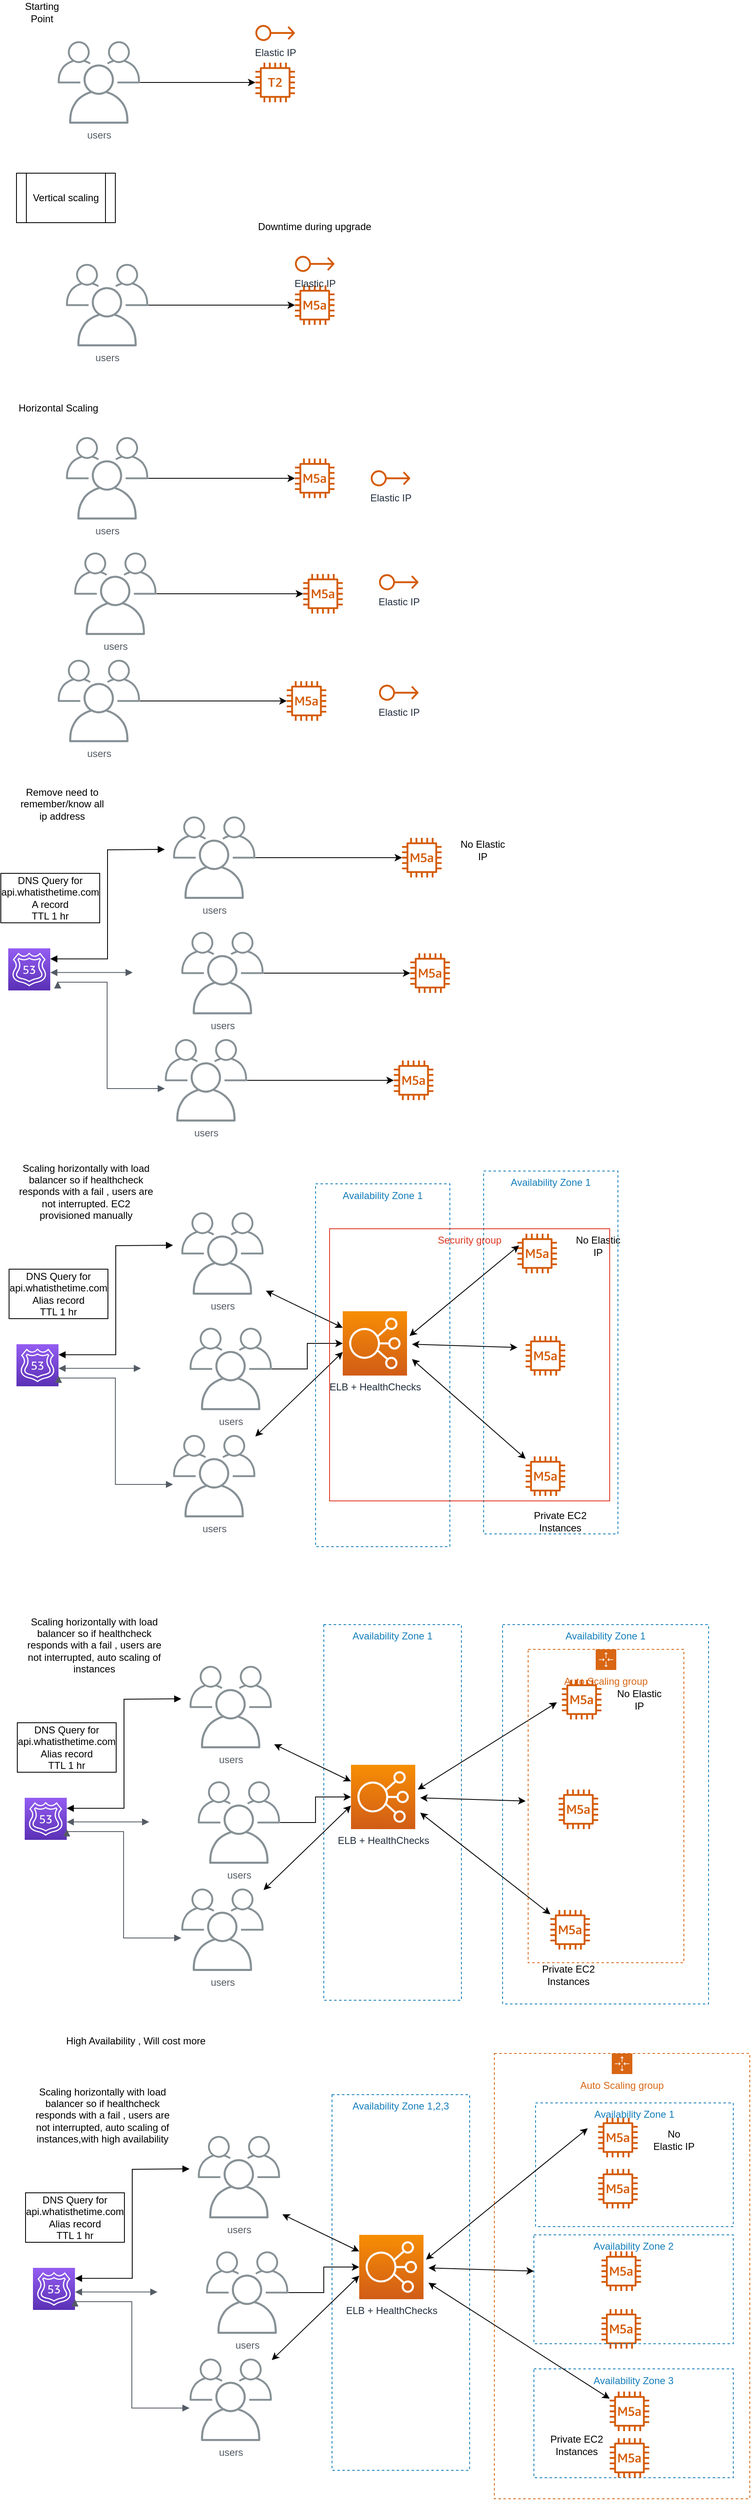 <mxfile version="21.5.2" type="github">
  <diagram name="Page-1" id="gCFBRIp6WHzzj1wFb2W6">
    <mxGraphModel dx="1363" dy="807" grid="1" gridSize="10" guides="1" tooltips="1" connect="1" arrows="1" fold="1" page="1" pageScale="1" pageWidth="827" pageHeight="1169" math="0" shadow="0">
      <root>
        <mxCell id="0" />
        <mxCell id="1" parent="0" />
        <mxCell id="1-e7QfcDts3RzyoBnkSf-137" value="Auto Scaling group" style="points=[[0,0],[0.25,0],[0.5,0],[0.75,0],[1,0],[1,0.25],[1,0.5],[1,0.75],[1,1],[0.75,1],[0.5,1],[0.25,1],[0,1],[0,0.75],[0,0.5],[0,0.25]];outlineConnect=0;gradientColor=none;html=1;whiteSpace=wrap;fontSize=12;fontStyle=0;container=1;pointerEvents=0;collapsible=0;recursiveResize=0;shape=mxgraph.aws4.groupCenter;grIcon=mxgraph.aws4.group_auto_scaling_group;grStroke=1;strokeColor=#D86613;fillColor=none;verticalAlign=top;align=center;fontColor=#D86613;dashed=1;spacingTop=25;" vertex="1" parent="1">
          <mxGeometry x="620" y="2540" width="310" height="540" as="geometry" />
        </mxCell>
        <mxCell id="1-e7QfcDts3RzyoBnkSf-140" value="" style="sketch=0;outlineConnect=0;fontColor=#232F3E;gradientColor=none;fillColor=#D45B07;strokeColor=none;dashed=0;verticalLabelPosition=bottom;verticalAlign=top;align=center;html=1;fontSize=12;fontStyle=0;aspect=fixed;pointerEvents=1;shape=mxgraph.aws4.m5a_instance;" vertex="1" parent="1-e7QfcDts3RzyoBnkSf-137">
          <mxGeometry x="130" y="240" width="48" height="48" as="geometry" />
        </mxCell>
        <mxCell id="1-e7QfcDts3RzyoBnkSf-141" value="" style="sketch=0;outlineConnect=0;fontColor=#232F3E;gradientColor=none;fillColor=#D45B07;strokeColor=none;dashed=0;verticalLabelPosition=bottom;verticalAlign=top;align=center;html=1;fontSize=12;fontStyle=0;aspect=fixed;pointerEvents=1;shape=mxgraph.aws4.m5a_instance;" vertex="1" parent="1-e7QfcDts3RzyoBnkSf-137">
          <mxGeometry x="130" y="310" width="48" height="48" as="geometry" />
        </mxCell>
        <mxCell id="1-e7QfcDts3RzyoBnkSf-143" value="Availability Zone 2" style="fillColor=none;strokeColor=#147EBA;dashed=1;verticalAlign=top;fontStyle=0;fontColor=#147EBA;whiteSpace=wrap;html=1;" vertex="1" parent="1-e7QfcDts3RzyoBnkSf-137">
          <mxGeometry x="48" y="220" width="242" height="132" as="geometry" />
        </mxCell>
        <mxCell id="1-e7QfcDts3RzyoBnkSf-144" value="Availability Zone 3" style="fillColor=none;strokeColor=#147EBA;dashed=1;verticalAlign=top;fontStyle=0;fontColor=#147EBA;whiteSpace=wrap;html=1;" vertex="1" parent="1-e7QfcDts3RzyoBnkSf-137">
          <mxGeometry x="48" y="382.5" width="242" height="132" as="geometry" />
        </mxCell>
        <mxCell id="1-e7QfcDts3RzyoBnkSf-122" value="" style="sketch=0;outlineConnect=0;fontColor=#232F3E;gradientColor=none;fillColor=#D45B07;strokeColor=none;dashed=0;verticalLabelPosition=bottom;verticalAlign=top;align=center;html=1;fontSize=12;fontStyle=0;aspect=fixed;pointerEvents=1;shape=mxgraph.aws4.m5a_instance;" vertex="1" parent="1-e7QfcDts3RzyoBnkSf-137">
          <mxGeometry x="140" y="410" width="48" height="48" as="geometry" />
        </mxCell>
        <mxCell id="1-e7QfcDts3RzyoBnkSf-142" value="" style="sketch=0;outlineConnect=0;fontColor=#232F3E;gradientColor=none;fillColor=#D45B07;strokeColor=none;dashed=0;verticalLabelPosition=bottom;verticalAlign=top;align=center;html=1;fontSize=12;fontStyle=0;aspect=fixed;pointerEvents=1;shape=mxgraph.aws4.m5a_instance;" vertex="1" parent="1-e7QfcDts3RzyoBnkSf-137">
          <mxGeometry x="140" y="466.5" width="48" height="48" as="geometry" />
        </mxCell>
        <mxCell id="1-e7QfcDts3RzyoBnkSf-75" value="Availability Zone 1" style="fillColor=none;strokeColor=#147EBA;dashed=1;verticalAlign=top;fontStyle=0;fontColor=#147EBA;whiteSpace=wrap;html=1;" vertex="1" parent="1">
          <mxGeometry x="607" y="1470" width="163" height="440" as="geometry" />
        </mxCell>
        <mxCell id="1-e7QfcDts3RzyoBnkSf-77" value="Availability Zone 1" style="fillColor=none;strokeColor=#147EBA;dashed=1;verticalAlign=top;fontStyle=0;fontColor=#147EBA;whiteSpace=wrap;html=1;" vertex="1" parent="1">
          <mxGeometry x="403" y="1485.5" width="163" height="440" as="geometry" />
        </mxCell>
        <mxCell id="1-e7QfcDts3RzyoBnkSf-1" value="" style="sketch=0;outlineConnect=0;fontColor=#232F3E;gradientColor=none;fillColor=#D45B07;strokeColor=none;dashed=0;verticalLabelPosition=bottom;verticalAlign=top;align=center;html=1;fontSize=12;fontStyle=0;aspect=fixed;pointerEvents=1;shape=mxgraph.aws4.t2_instance;" vertex="1" parent="1">
          <mxGeometry x="330" y="126" width="48" height="48" as="geometry" />
        </mxCell>
        <mxCell id="1-e7QfcDts3RzyoBnkSf-4" value="" style="edgeStyle=orthogonalEdgeStyle;rounded=0;orthogonalLoop=1;jettySize=auto;html=1;" edge="1" parent="1" source="1-e7QfcDts3RzyoBnkSf-3" target="1-e7QfcDts3RzyoBnkSf-1">
          <mxGeometry relative="1" as="geometry" />
        </mxCell>
        <mxCell id="1-e7QfcDts3RzyoBnkSf-3" value="users" style="sketch=0;outlineConnect=0;gradientColor=none;fontColor=#545B64;strokeColor=none;fillColor=#879196;dashed=0;verticalLabelPosition=bottom;verticalAlign=top;align=center;html=1;fontSize=12;fontStyle=0;aspect=fixed;shape=mxgraph.aws4.illustration_users;pointerEvents=1" vertex="1" parent="1">
          <mxGeometry x="90" y="100" width="100" height="100" as="geometry" />
        </mxCell>
        <mxCell id="1-e7QfcDts3RzyoBnkSf-7" value="" style="edgeStyle=orthogonalEdgeStyle;rounded=0;orthogonalLoop=1;jettySize=auto;html=1;" edge="1" parent="1" source="1-e7QfcDts3RzyoBnkSf-5" target="1-e7QfcDts3RzyoBnkSf-6">
          <mxGeometry relative="1" as="geometry" />
        </mxCell>
        <mxCell id="1-e7QfcDts3RzyoBnkSf-5" value="users" style="sketch=0;outlineConnect=0;gradientColor=none;fontColor=#545B64;strokeColor=none;fillColor=#879196;dashed=0;verticalLabelPosition=bottom;verticalAlign=top;align=center;html=1;fontSize=12;fontStyle=0;aspect=fixed;shape=mxgraph.aws4.illustration_users;pointerEvents=1" vertex="1" parent="1">
          <mxGeometry x="100" y="370" width="100" height="100" as="geometry" />
        </mxCell>
        <mxCell id="1-e7QfcDts3RzyoBnkSf-6" value="" style="sketch=0;outlineConnect=0;fontColor=#232F3E;gradientColor=none;fillColor=#D45B07;strokeColor=none;dashed=0;verticalLabelPosition=bottom;verticalAlign=top;align=center;html=1;fontSize=12;fontStyle=0;aspect=fixed;pointerEvents=1;shape=mxgraph.aws4.m5a_instance;" vertex="1" parent="1">
          <mxGeometry x="378" y="396" width="48" height="48" as="geometry" />
        </mxCell>
        <mxCell id="1-e7QfcDts3RzyoBnkSf-8" value="Elastic IP" style="sketch=0;outlineConnect=0;fontColor=#232F3E;gradientColor=none;fillColor=#D45B07;strokeColor=none;dashed=0;verticalLabelPosition=bottom;verticalAlign=top;align=center;html=1;fontSize=12;fontStyle=0;aspect=fixed;pointerEvents=1;shape=mxgraph.aws4.elastic_ip_address;" vertex="1" parent="1">
          <mxGeometry x="470" y="620" width="48" height="20" as="geometry" />
        </mxCell>
        <mxCell id="1-e7QfcDts3RzyoBnkSf-9" value="Elastic IP" style="sketch=0;outlineConnect=0;fontColor=#232F3E;gradientColor=none;fillColor=#D45B07;strokeColor=none;dashed=0;verticalLabelPosition=bottom;verticalAlign=top;align=center;html=1;fontSize=12;fontStyle=0;aspect=fixed;pointerEvents=1;shape=mxgraph.aws4.elastic_ip_address;" vertex="1" parent="1">
          <mxGeometry x="330" y="80" width="48" height="20" as="geometry" />
        </mxCell>
        <mxCell id="1-e7QfcDts3RzyoBnkSf-11" value="Vertical scaling" style="shape=process;whiteSpace=wrap;html=1;backgroundOutline=1;" vertex="1" parent="1">
          <mxGeometry x="40" y="260" width="120" height="60" as="geometry" />
        </mxCell>
        <mxCell id="1-e7QfcDts3RzyoBnkSf-12" value="Horizontal Scaling" style="text;html=1;strokeColor=none;fillColor=none;align=center;verticalAlign=middle;whiteSpace=wrap;rounded=0;" vertex="1" parent="1">
          <mxGeometry x="41" y="530" width="100" height="30" as="geometry" />
        </mxCell>
        <mxCell id="1-e7QfcDts3RzyoBnkSf-22" value="" style="edgeStyle=orthogonalEdgeStyle;rounded=0;orthogonalLoop=1;jettySize=auto;html=1;" edge="1" parent="1" source="1-e7QfcDts3RzyoBnkSf-23" target="1-e7QfcDts3RzyoBnkSf-24">
          <mxGeometry relative="1" as="geometry" />
        </mxCell>
        <mxCell id="1-e7QfcDts3RzyoBnkSf-23" value="users" style="sketch=0;outlineConnect=0;gradientColor=none;fontColor=#545B64;strokeColor=none;fillColor=#879196;dashed=0;verticalLabelPosition=bottom;verticalAlign=top;align=center;html=1;fontSize=12;fontStyle=0;aspect=fixed;shape=mxgraph.aws4.illustration_users;pointerEvents=1" vertex="1" parent="1">
          <mxGeometry x="100" y="580" width="100" height="100" as="geometry" />
        </mxCell>
        <mxCell id="1-e7QfcDts3RzyoBnkSf-24" value="" style="sketch=0;outlineConnect=0;fontColor=#232F3E;gradientColor=none;fillColor=#D45B07;strokeColor=none;dashed=0;verticalLabelPosition=bottom;verticalAlign=top;align=center;html=1;fontSize=12;fontStyle=0;aspect=fixed;pointerEvents=1;shape=mxgraph.aws4.m5a_instance;" vertex="1" parent="1">
          <mxGeometry x="378" y="606" width="48" height="48" as="geometry" />
        </mxCell>
        <mxCell id="1-e7QfcDts3RzyoBnkSf-25" value="" style="edgeStyle=orthogonalEdgeStyle;rounded=0;orthogonalLoop=1;jettySize=auto;html=1;" edge="1" parent="1" source="1-e7QfcDts3RzyoBnkSf-26" target="1-e7QfcDts3RzyoBnkSf-27">
          <mxGeometry relative="1" as="geometry" />
        </mxCell>
        <mxCell id="1-e7QfcDts3RzyoBnkSf-26" value="users" style="sketch=0;outlineConnect=0;gradientColor=none;fontColor=#545B64;strokeColor=none;fillColor=#879196;dashed=0;verticalLabelPosition=bottom;verticalAlign=top;align=center;html=1;fontSize=12;fontStyle=0;aspect=fixed;shape=mxgraph.aws4.illustration_users;pointerEvents=1" vertex="1" parent="1">
          <mxGeometry x="110" y="720" width="100" height="100" as="geometry" />
        </mxCell>
        <mxCell id="1-e7QfcDts3RzyoBnkSf-27" value="" style="sketch=0;outlineConnect=0;fontColor=#232F3E;gradientColor=none;fillColor=#D45B07;strokeColor=none;dashed=0;verticalLabelPosition=bottom;verticalAlign=top;align=center;html=1;fontSize=12;fontStyle=0;aspect=fixed;pointerEvents=1;shape=mxgraph.aws4.m5a_instance;" vertex="1" parent="1">
          <mxGeometry x="388" y="746" width="48" height="48" as="geometry" />
        </mxCell>
        <mxCell id="1-e7QfcDts3RzyoBnkSf-28" value="" style="edgeStyle=orthogonalEdgeStyle;rounded=0;orthogonalLoop=1;jettySize=auto;html=1;" edge="1" parent="1" source="1-e7QfcDts3RzyoBnkSf-29" target="1-e7QfcDts3RzyoBnkSf-30">
          <mxGeometry relative="1" as="geometry" />
        </mxCell>
        <mxCell id="1-e7QfcDts3RzyoBnkSf-29" value="users" style="sketch=0;outlineConnect=0;gradientColor=none;fontColor=#545B64;strokeColor=none;fillColor=#879196;dashed=0;verticalLabelPosition=bottom;verticalAlign=top;align=center;html=1;fontSize=12;fontStyle=0;aspect=fixed;shape=mxgraph.aws4.illustration_users;pointerEvents=1" vertex="1" parent="1">
          <mxGeometry x="90" y="850" width="100" height="100" as="geometry" />
        </mxCell>
        <mxCell id="1-e7QfcDts3RzyoBnkSf-30" value="" style="sketch=0;outlineConnect=0;fontColor=#232F3E;gradientColor=none;fillColor=#D45B07;strokeColor=none;dashed=0;verticalLabelPosition=bottom;verticalAlign=top;align=center;html=1;fontSize=12;fontStyle=0;aspect=fixed;pointerEvents=1;shape=mxgraph.aws4.m5a_instance;" vertex="1" parent="1">
          <mxGeometry x="368" y="876" width="48" height="48" as="geometry" />
        </mxCell>
        <mxCell id="1-e7QfcDts3RzyoBnkSf-31" value="Elastic IP" style="sketch=0;outlineConnect=0;fontColor=#232F3E;gradientColor=none;fillColor=#D45B07;strokeColor=none;dashed=0;verticalLabelPosition=bottom;verticalAlign=top;align=center;html=1;fontSize=12;fontStyle=0;aspect=fixed;pointerEvents=1;shape=mxgraph.aws4.elastic_ip_address;" vertex="1" parent="1">
          <mxGeometry x="378" y="360" width="48" height="20" as="geometry" />
        </mxCell>
        <mxCell id="1-e7QfcDts3RzyoBnkSf-32" value="Elastic IP" style="sketch=0;outlineConnect=0;fontColor=#232F3E;gradientColor=none;fillColor=#D45B07;strokeColor=none;dashed=0;verticalLabelPosition=bottom;verticalAlign=top;align=center;html=1;fontSize=12;fontStyle=0;aspect=fixed;pointerEvents=1;shape=mxgraph.aws4.elastic_ip_address;" vertex="1" parent="1">
          <mxGeometry x="480" y="746" width="48" height="20" as="geometry" />
        </mxCell>
        <mxCell id="1-e7QfcDts3RzyoBnkSf-33" value="Elastic IP" style="sketch=0;outlineConnect=0;fontColor=#232F3E;gradientColor=none;fillColor=#D45B07;strokeColor=none;dashed=0;verticalLabelPosition=bottom;verticalAlign=top;align=center;html=1;fontSize=12;fontStyle=0;aspect=fixed;pointerEvents=1;shape=mxgraph.aws4.elastic_ip_address;" vertex="1" parent="1">
          <mxGeometry x="480" y="880" width="48" height="20" as="geometry" />
        </mxCell>
        <mxCell id="1-e7QfcDts3RzyoBnkSf-34" value="Downtime during upgrade" style="text;html=1;strokeColor=none;fillColor=none;align=center;verticalAlign=middle;whiteSpace=wrap;rounded=0;" vertex="1" parent="1">
          <mxGeometry x="312" y="310" width="180" height="30" as="geometry" />
        </mxCell>
        <mxCell id="1-e7QfcDts3RzyoBnkSf-36" value="" style="edgeStyle=orthogonalEdgeStyle;rounded=0;orthogonalLoop=1;jettySize=auto;html=1;" edge="1" parent="1" source="1-e7QfcDts3RzyoBnkSf-37" target="1-e7QfcDts3RzyoBnkSf-38">
          <mxGeometry relative="1" as="geometry" />
        </mxCell>
        <mxCell id="1-e7QfcDts3RzyoBnkSf-37" value="users" style="sketch=0;outlineConnect=0;gradientColor=none;fontColor=#545B64;strokeColor=none;fillColor=#879196;dashed=0;verticalLabelPosition=bottom;verticalAlign=top;align=center;html=1;fontSize=12;fontStyle=0;aspect=fixed;shape=mxgraph.aws4.illustration_users;pointerEvents=1" vertex="1" parent="1">
          <mxGeometry x="230" y="1040" width="100" height="100" as="geometry" />
        </mxCell>
        <mxCell id="1-e7QfcDts3RzyoBnkSf-38" value="" style="sketch=0;outlineConnect=0;fontColor=#232F3E;gradientColor=none;fillColor=#D45B07;strokeColor=none;dashed=0;verticalLabelPosition=bottom;verticalAlign=top;align=center;html=1;fontSize=12;fontStyle=0;aspect=fixed;pointerEvents=1;shape=mxgraph.aws4.m5a_instance;" vertex="1" parent="1">
          <mxGeometry x="508" y="1066" width="48" height="48" as="geometry" />
        </mxCell>
        <mxCell id="1-e7QfcDts3RzyoBnkSf-39" value="" style="edgeStyle=orthogonalEdgeStyle;rounded=0;orthogonalLoop=1;jettySize=auto;html=1;" edge="1" parent="1" source="1-e7QfcDts3RzyoBnkSf-40" target="1-e7QfcDts3RzyoBnkSf-41">
          <mxGeometry relative="1" as="geometry" />
        </mxCell>
        <mxCell id="1-e7QfcDts3RzyoBnkSf-40" value="users" style="sketch=0;outlineConnect=0;gradientColor=none;fontColor=#545B64;strokeColor=none;fillColor=#879196;dashed=0;verticalLabelPosition=bottom;verticalAlign=top;align=center;html=1;fontSize=12;fontStyle=0;aspect=fixed;shape=mxgraph.aws4.illustration_users;pointerEvents=1" vertex="1" parent="1">
          <mxGeometry x="240" y="1180" width="100" height="100" as="geometry" />
        </mxCell>
        <mxCell id="1-e7QfcDts3RzyoBnkSf-41" value="" style="sketch=0;outlineConnect=0;fontColor=#232F3E;gradientColor=none;fillColor=#D45B07;strokeColor=none;dashed=0;verticalLabelPosition=bottom;verticalAlign=top;align=center;html=1;fontSize=12;fontStyle=0;aspect=fixed;pointerEvents=1;shape=mxgraph.aws4.m5a_instance;" vertex="1" parent="1">
          <mxGeometry x="518" y="1206" width="48" height="48" as="geometry" />
        </mxCell>
        <mxCell id="1-e7QfcDts3RzyoBnkSf-42" value="" style="edgeStyle=orthogonalEdgeStyle;rounded=0;orthogonalLoop=1;jettySize=auto;html=1;" edge="1" parent="1" source="1-e7QfcDts3RzyoBnkSf-43" target="1-e7QfcDts3RzyoBnkSf-44">
          <mxGeometry relative="1" as="geometry" />
        </mxCell>
        <mxCell id="1-e7QfcDts3RzyoBnkSf-43" value="users" style="sketch=0;outlineConnect=0;gradientColor=none;fontColor=#545B64;strokeColor=none;fillColor=#879196;dashed=0;verticalLabelPosition=bottom;verticalAlign=top;align=center;html=1;fontSize=12;fontStyle=0;aspect=fixed;shape=mxgraph.aws4.illustration_users;pointerEvents=1" vertex="1" parent="1">
          <mxGeometry x="220" y="1310" width="100" height="100" as="geometry" />
        </mxCell>
        <mxCell id="1-e7QfcDts3RzyoBnkSf-44" value="" style="sketch=0;outlineConnect=0;fontColor=#232F3E;gradientColor=none;fillColor=#D45B07;strokeColor=none;dashed=0;verticalLabelPosition=bottom;verticalAlign=top;align=center;html=1;fontSize=12;fontStyle=0;aspect=fixed;pointerEvents=1;shape=mxgraph.aws4.m5a_instance;" vertex="1" parent="1">
          <mxGeometry x="498" y="1336" width="48" height="48" as="geometry" />
        </mxCell>
        <mxCell id="1-e7QfcDts3RzyoBnkSf-47" value="No Elastic IP" style="text;html=1;strokeColor=none;fillColor=none;align=center;verticalAlign=middle;whiteSpace=wrap;rounded=0;" vertex="1" parent="1">
          <mxGeometry x="576" y="1066" width="60" height="30" as="geometry" />
        </mxCell>
        <mxCell id="1-e7QfcDts3RzyoBnkSf-48" value="" style="sketch=0;points=[[0,0,0],[0.25,0,0],[0.5,0,0],[0.75,0,0],[1,0,0],[0,1,0],[0.25,1,0],[0.5,1,0],[0.75,1,0],[1,1,0],[0,0.25,0],[0,0.5,0],[0,0.75,0],[1,0.25,0],[1,0.5,0],[1,0.75,0]];outlineConnect=0;fontColor=#232F3E;gradientColor=#945DF2;gradientDirection=north;fillColor=#5A30B5;strokeColor=#ffffff;dashed=0;verticalLabelPosition=bottom;verticalAlign=top;align=center;html=1;fontSize=12;fontStyle=0;aspect=fixed;shape=mxgraph.aws4.resourceIcon;resIcon=mxgraph.aws4.route_53;" vertex="1" parent="1">
          <mxGeometry x="30" y="1200" width="51" height="51" as="geometry" />
        </mxCell>
        <mxCell id="1-e7QfcDts3RzyoBnkSf-50" value="" style="edgeStyle=orthogonalEdgeStyle;html=1;endArrow=block;elbow=vertical;startArrow=block;startFill=1;endFill=1;strokeColor=default;rounded=0;jumpSize=6;sourcePerimeterSpacing=0;movable=1;resizable=1;rotatable=1;deletable=1;editable=1;locked=0;connectable=1;entryX=1;entryY=0.25;entryDx=0;entryDy=0;entryPerimeter=0;" edge="1" parent="1" target="1-e7QfcDts3RzyoBnkSf-48">
          <mxGeometry width="100" relative="1" as="geometry">
            <mxPoint x="220" y="1080" as="sourcePoint" />
            <mxPoint x="110" y="1190" as="targetPoint" />
          </mxGeometry>
        </mxCell>
        <mxCell id="1-e7QfcDts3RzyoBnkSf-53" value="" style="edgeStyle=orthogonalEdgeStyle;html=1;endArrow=block;elbow=vertical;startArrow=block;startFill=1;endFill=1;strokeColor=#545B64;rounded=0;" edge="1" parent="1">
          <mxGeometry width="100" relative="1" as="geometry">
            <mxPoint x="81" y="1229.29" as="sourcePoint" />
            <mxPoint x="181" y="1229.29" as="targetPoint" />
          </mxGeometry>
        </mxCell>
        <mxCell id="1-e7QfcDts3RzyoBnkSf-55" value="" style="edgeStyle=orthogonalEdgeStyle;html=1;endArrow=block;elbow=vertical;startArrow=block;startFill=1;endFill=1;strokeColor=#545B64;rounded=0;" edge="1" parent="1">
          <mxGeometry width="100" relative="1" as="geometry">
            <mxPoint x="90" y="1240" as="sourcePoint" />
            <mxPoint x="220" y="1370" as="targetPoint" />
            <Array as="points">
              <mxPoint x="150" y="1241" />
              <mxPoint x="150" y="1370" />
            </Array>
          </mxGeometry>
        </mxCell>
        <mxCell id="1-e7QfcDts3RzyoBnkSf-56" value="Remove need to remember/know all ip address" style="text;html=1;strokeColor=none;fillColor=none;align=center;verticalAlign=middle;whiteSpace=wrap;rounded=0;" vertex="1" parent="1">
          <mxGeometry x="41" y="1010" width="109" height="30" as="geometry" />
        </mxCell>
        <mxCell id="1-e7QfcDts3RzyoBnkSf-57" value="DNS Query for api.whatisthetime.com&lt;br&gt;A record&lt;br&gt;TTL 1 hr&lt;br&gt;" style="rounded=0;whiteSpace=wrap;html=1;" vertex="1" parent="1">
          <mxGeometry x="21" y="1109" width="120" height="60" as="geometry" />
        </mxCell>
        <mxCell id="1-e7QfcDts3RzyoBnkSf-59" value="users" style="sketch=0;outlineConnect=0;gradientColor=none;fontColor=#545B64;strokeColor=none;fillColor=#879196;dashed=0;verticalLabelPosition=bottom;verticalAlign=top;align=center;html=1;fontSize=12;fontStyle=0;aspect=fixed;shape=mxgraph.aws4.illustration_users;pointerEvents=1" vertex="1" parent="1">
          <mxGeometry x="240" y="1520" width="100" height="100" as="geometry" />
        </mxCell>
        <mxCell id="1-e7QfcDts3RzyoBnkSf-60" value="" style="sketch=0;outlineConnect=0;fontColor=#232F3E;gradientColor=none;fillColor=#D45B07;strokeColor=none;dashed=0;verticalLabelPosition=bottom;verticalAlign=top;align=center;html=1;fontSize=12;fontStyle=0;aspect=fixed;pointerEvents=1;shape=mxgraph.aws4.m5a_instance;" vertex="1" parent="1">
          <mxGeometry x="648" y="1546" width="48" height="48" as="geometry" />
        </mxCell>
        <mxCell id="1-e7QfcDts3RzyoBnkSf-86" value="" style="edgeStyle=orthogonalEdgeStyle;rounded=0;orthogonalLoop=1;jettySize=auto;html=1;" edge="1" parent="1" source="1-e7QfcDts3RzyoBnkSf-62" target="1-e7QfcDts3RzyoBnkSf-76">
          <mxGeometry relative="1" as="geometry" />
        </mxCell>
        <mxCell id="1-e7QfcDts3RzyoBnkSf-62" value="users" style="sketch=0;outlineConnect=0;gradientColor=none;fontColor=#545B64;strokeColor=none;fillColor=#879196;dashed=0;verticalLabelPosition=bottom;verticalAlign=top;align=center;html=1;fontSize=12;fontStyle=0;aspect=fixed;shape=mxgraph.aws4.illustration_users;pointerEvents=1" vertex="1" parent="1">
          <mxGeometry x="250" y="1660" width="100" height="100" as="geometry" />
        </mxCell>
        <mxCell id="1-e7QfcDts3RzyoBnkSf-63" value="" style="sketch=0;outlineConnect=0;fontColor=#232F3E;gradientColor=none;fillColor=#D45B07;strokeColor=none;dashed=0;verticalLabelPosition=bottom;verticalAlign=top;align=center;html=1;fontSize=12;fontStyle=0;aspect=fixed;pointerEvents=1;shape=mxgraph.aws4.m5a_instance;" vertex="1" parent="1">
          <mxGeometry x="658" y="1670" width="48" height="48" as="geometry" />
        </mxCell>
        <mxCell id="1-e7QfcDts3RzyoBnkSf-65" value="users" style="sketch=0;outlineConnect=0;gradientColor=none;fontColor=#545B64;strokeColor=none;fillColor=#879196;dashed=0;verticalLabelPosition=bottom;verticalAlign=top;align=center;html=1;fontSize=12;fontStyle=0;aspect=fixed;shape=mxgraph.aws4.illustration_users;pointerEvents=1" vertex="1" parent="1">
          <mxGeometry x="230" y="1790" width="100" height="100" as="geometry" />
        </mxCell>
        <mxCell id="1-e7QfcDts3RzyoBnkSf-66" value="" style="sketch=0;outlineConnect=0;fontColor=#232F3E;gradientColor=none;fillColor=#D45B07;strokeColor=none;dashed=0;verticalLabelPosition=bottom;verticalAlign=top;align=center;html=1;fontSize=12;fontStyle=0;aspect=fixed;pointerEvents=1;shape=mxgraph.aws4.m5a_instance;" vertex="1" parent="1">
          <mxGeometry x="658" y="1816" width="48" height="48" as="geometry" />
        </mxCell>
        <mxCell id="1-e7QfcDts3RzyoBnkSf-67" value="No Elastic IP" style="text;html=1;strokeColor=none;fillColor=none;align=center;verticalAlign=middle;whiteSpace=wrap;rounded=0;" vertex="1" parent="1">
          <mxGeometry x="716" y="1546" width="60" height="30" as="geometry" />
        </mxCell>
        <mxCell id="1-e7QfcDts3RzyoBnkSf-68" value="" style="sketch=0;points=[[0,0,0],[0.25,0,0],[0.5,0,0],[0.75,0,0],[1,0,0],[0,1,0],[0.25,1,0],[0.5,1,0],[0.75,1,0],[1,1,0],[0,0.25,0],[0,0.5,0],[0,0.75,0],[1,0.25,0],[1,0.5,0],[1,0.75,0]];outlineConnect=0;fontColor=#232F3E;gradientColor=#945DF2;gradientDirection=north;fillColor=#5A30B5;strokeColor=#ffffff;dashed=0;verticalLabelPosition=bottom;verticalAlign=top;align=center;html=1;fontSize=12;fontStyle=0;aspect=fixed;shape=mxgraph.aws4.resourceIcon;resIcon=mxgraph.aws4.route_53;" vertex="1" parent="1">
          <mxGeometry x="40" y="1680" width="51" height="51" as="geometry" />
        </mxCell>
        <mxCell id="1-e7QfcDts3RzyoBnkSf-69" value="" style="edgeStyle=orthogonalEdgeStyle;html=1;endArrow=block;elbow=vertical;startArrow=block;startFill=1;endFill=1;strokeColor=default;rounded=0;jumpSize=6;sourcePerimeterSpacing=0;movable=1;resizable=1;rotatable=1;deletable=1;editable=1;locked=0;connectable=1;entryX=1;entryY=0.25;entryDx=0;entryDy=0;entryPerimeter=0;" edge="1" parent="1" target="1-e7QfcDts3RzyoBnkSf-68">
          <mxGeometry width="100" relative="1" as="geometry">
            <mxPoint x="230" y="1560" as="sourcePoint" />
            <mxPoint x="120" y="1670" as="targetPoint" />
          </mxGeometry>
        </mxCell>
        <mxCell id="1-e7QfcDts3RzyoBnkSf-70" value="" style="edgeStyle=orthogonalEdgeStyle;html=1;endArrow=block;elbow=vertical;startArrow=block;startFill=1;endFill=1;strokeColor=#545B64;rounded=0;" edge="1" parent="1">
          <mxGeometry width="100" relative="1" as="geometry">
            <mxPoint x="91" y="1709.29" as="sourcePoint" />
            <mxPoint x="191" y="1709.29" as="targetPoint" />
          </mxGeometry>
        </mxCell>
        <mxCell id="1-e7QfcDts3RzyoBnkSf-71" value="" style="edgeStyle=orthogonalEdgeStyle;html=1;endArrow=block;elbow=vertical;startArrow=block;startFill=1;endFill=1;strokeColor=#545B64;rounded=0;exitX=1;exitY=0.75;exitDx=0;exitDy=0;exitPerimeter=0;" edge="1" parent="1" source="1-e7QfcDts3RzyoBnkSf-68">
          <mxGeometry width="100" relative="1" as="geometry">
            <mxPoint x="100" y="1720" as="sourcePoint" />
            <mxPoint x="230" y="1850" as="targetPoint" />
            <Array as="points">
              <mxPoint x="91" y="1721" />
              <mxPoint x="160" y="1721" />
              <mxPoint x="160" y="1850" />
            </Array>
          </mxGeometry>
        </mxCell>
        <mxCell id="1-e7QfcDts3RzyoBnkSf-72" value="Scaling horizontally with load balancer so if healthcheck responds with a fail , users are not interrupted. EC2 provisioned manually" style="text;html=1;strokeColor=none;fillColor=none;align=center;verticalAlign=middle;whiteSpace=wrap;rounded=0;" vertex="1" parent="1">
          <mxGeometry x="40" y="1480" width="169" height="30" as="geometry" />
        </mxCell>
        <mxCell id="1-e7QfcDts3RzyoBnkSf-73" value="DNS Query for api.whatisthetime.com&lt;br&gt;Alias record&lt;br&gt;TTL 1 hr" style="rounded=0;whiteSpace=wrap;html=1;" vertex="1" parent="1">
          <mxGeometry x="31" y="1589" width="120" height="60" as="geometry" />
        </mxCell>
        <mxCell id="1-e7QfcDts3RzyoBnkSf-74" value="Starting Point" style="text;html=1;strokeColor=none;fillColor=none;align=center;verticalAlign=middle;whiteSpace=wrap;rounded=0;" vertex="1" parent="1">
          <mxGeometry x="41" y="50" width="60" height="30" as="geometry" />
        </mxCell>
        <mxCell id="1-e7QfcDts3RzyoBnkSf-76" value="ELB + HealthChecks" style="sketch=0;points=[[0,0,0],[0.25,0,0],[0.5,0,0],[0.75,0,0],[1,0,0],[0,1,0],[0.25,1,0],[0.5,1,0],[0.75,1,0],[1,1,0],[0,0.25,0],[0,0.5,0],[0,0.75,0],[1,0.25,0],[1,0.5,0],[1,0.75,0]];outlineConnect=0;fontColor=#232F3E;gradientColor=#F78E04;gradientDirection=north;fillColor=#D05C17;strokeColor=#ffffff;dashed=0;verticalLabelPosition=bottom;verticalAlign=top;align=center;html=1;fontSize=12;fontStyle=0;aspect=fixed;shape=mxgraph.aws4.resourceIcon;resIcon=mxgraph.aws4.elastic_load_balancing;" vertex="1" parent="1">
          <mxGeometry x="436" y="1640" width="78" height="78" as="geometry" />
        </mxCell>
        <mxCell id="1-e7QfcDts3RzyoBnkSf-79" value="" style="endArrow=classic;startArrow=classic;html=1;rounded=0;entryX=0.264;entryY=0.205;entryDx=0;entryDy=0;entryPerimeter=0;" edge="1" parent="1" target="1-e7QfcDts3RzyoBnkSf-75">
          <mxGeometry width="50" height="50" relative="1" as="geometry">
            <mxPoint x="517" y="1670" as="sourcePoint" />
            <mxPoint x="567" y="1620" as="targetPoint" />
          </mxGeometry>
        </mxCell>
        <mxCell id="1-e7QfcDts3RzyoBnkSf-80" value="" style="endArrow=classic;startArrow=classic;html=1;rounded=0;" edge="1" parent="1">
          <mxGeometry width="50" height="50" relative="1" as="geometry">
            <mxPoint x="520" y="1680" as="sourcePoint" />
            <mxPoint x="648.0" y="1683.944" as="targetPoint" />
          </mxGeometry>
        </mxCell>
        <mxCell id="1-e7QfcDts3RzyoBnkSf-82" value="" style="endArrow=classic;startArrow=classic;html=1;rounded=0;" edge="1" parent="1" target="1-e7QfcDts3RzyoBnkSf-66">
          <mxGeometry width="50" height="50" relative="1" as="geometry">
            <mxPoint x="520" y="1698.03" as="sourcePoint" />
            <mxPoint x="648.0" y="1701.974" as="targetPoint" />
          </mxGeometry>
        </mxCell>
        <mxCell id="1-e7QfcDts3RzyoBnkSf-84" value="" style="endArrow=classic;startArrow=classic;html=1;rounded=0;entryX=0;entryY=0.25;entryDx=0;entryDy=0;entryPerimeter=0;" edge="1" parent="1" source="1-e7QfcDts3RzyoBnkSf-65">
          <mxGeometry width="50" height="50" relative="1" as="geometry">
            <mxPoint x="360" y="1700" as="sourcePoint" />
            <mxPoint x="436" y="1689.5" as="targetPoint" />
          </mxGeometry>
        </mxCell>
        <mxCell id="1-e7QfcDts3RzyoBnkSf-85" value="" style="endArrow=classic;startArrow=classic;html=1;rounded=0;entryX=0;entryY=0.25;entryDx=0;entryDy=0;entryPerimeter=0;exitX=1.028;exitY=0.951;exitDx=0;exitDy=0;exitPerimeter=0;" edge="1" parent="1" source="1-e7QfcDts3RzyoBnkSf-59">
          <mxGeometry width="50" height="50" relative="1" as="geometry">
            <mxPoint x="330" y="1762.5" as="sourcePoint" />
            <mxPoint x="436" y="1660" as="targetPoint" />
          </mxGeometry>
        </mxCell>
        <mxCell id="1-e7QfcDts3RzyoBnkSf-87" value="Private EC2 Instances" style="text;html=1;strokeColor=none;fillColor=none;align=center;verticalAlign=middle;whiteSpace=wrap;rounded=0;" vertex="1" parent="1">
          <mxGeometry x="658.5" y="1880" width="81.5" height="30" as="geometry" />
        </mxCell>
        <mxCell id="1-e7QfcDts3RzyoBnkSf-88" value="Availability Zone 1" style="fillColor=none;strokeColor=#147EBA;dashed=1;verticalAlign=top;fontStyle=0;fontColor=#147EBA;whiteSpace=wrap;html=1;" vertex="1" parent="1">
          <mxGeometry x="630" y="2020" width="250" height="460" as="geometry" />
        </mxCell>
        <mxCell id="1-e7QfcDts3RzyoBnkSf-89" value="Availability Zone 1" style="fillColor=none;strokeColor=#147EBA;dashed=1;verticalAlign=top;fontStyle=0;fontColor=#147EBA;whiteSpace=wrap;html=1;" vertex="1" parent="1">
          <mxGeometry x="413" y="2020" width="167" height="455.5" as="geometry" />
        </mxCell>
        <mxCell id="1-e7QfcDts3RzyoBnkSf-90" value="users" style="sketch=0;outlineConnect=0;gradientColor=none;fontColor=#545B64;strokeColor=none;fillColor=#879196;dashed=0;verticalLabelPosition=bottom;verticalAlign=top;align=center;html=1;fontSize=12;fontStyle=0;aspect=fixed;shape=mxgraph.aws4.illustration_users;pointerEvents=1" vertex="1" parent="1">
          <mxGeometry x="250" y="2070" width="100" height="100" as="geometry" />
        </mxCell>
        <mxCell id="1-e7QfcDts3RzyoBnkSf-91" value="" style="sketch=0;outlineConnect=0;fontColor=#232F3E;gradientColor=none;fillColor=#D45B07;strokeColor=none;dashed=0;verticalLabelPosition=bottom;verticalAlign=top;align=center;html=1;fontSize=12;fontStyle=0;aspect=fixed;pointerEvents=1;shape=mxgraph.aws4.m5a_instance;" vertex="1" parent="1">
          <mxGeometry x="702" y="2087" width="48" height="48" as="geometry" />
        </mxCell>
        <mxCell id="1-e7QfcDts3RzyoBnkSf-92" value="" style="edgeStyle=orthogonalEdgeStyle;rounded=0;orthogonalLoop=1;jettySize=auto;html=1;" edge="1" parent="1" source="1-e7QfcDts3RzyoBnkSf-93" target="1-e7QfcDts3RzyoBnkSf-104">
          <mxGeometry relative="1" as="geometry" />
        </mxCell>
        <mxCell id="1-e7QfcDts3RzyoBnkSf-93" value="users" style="sketch=0;outlineConnect=0;gradientColor=none;fontColor=#545B64;strokeColor=none;fillColor=#879196;dashed=0;verticalLabelPosition=bottom;verticalAlign=top;align=center;html=1;fontSize=12;fontStyle=0;aspect=fixed;shape=mxgraph.aws4.illustration_users;pointerEvents=1" vertex="1" parent="1">
          <mxGeometry x="260" y="2210" width="100" height="100" as="geometry" />
        </mxCell>
        <mxCell id="1-e7QfcDts3RzyoBnkSf-94" value="" style="sketch=0;outlineConnect=0;fontColor=#232F3E;gradientColor=none;fillColor=#D45B07;strokeColor=none;dashed=0;verticalLabelPosition=bottom;verticalAlign=top;align=center;html=1;fontSize=12;fontStyle=0;aspect=fixed;pointerEvents=1;shape=mxgraph.aws4.m5a_instance;" vertex="1" parent="1">
          <mxGeometry x="698" y="2220" width="48" height="48" as="geometry" />
        </mxCell>
        <mxCell id="1-e7QfcDts3RzyoBnkSf-95" value="users" style="sketch=0;outlineConnect=0;gradientColor=none;fontColor=#545B64;strokeColor=none;fillColor=#879196;dashed=0;verticalLabelPosition=bottom;verticalAlign=top;align=center;html=1;fontSize=12;fontStyle=0;aspect=fixed;shape=mxgraph.aws4.illustration_users;pointerEvents=1" vertex="1" parent="1">
          <mxGeometry x="240" y="2340" width="100" height="100" as="geometry" />
        </mxCell>
        <mxCell id="1-e7QfcDts3RzyoBnkSf-96" value="" style="sketch=0;outlineConnect=0;fontColor=#232F3E;gradientColor=none;fillColor=#D45B07;strokeColor=none;dashed=0;verticalLabelPosition=bottom;verticalAlign=top;align=center;html=1;fontSize=12;fontStyle=0;aspect=fixed;pointerEvents=1;shape=mxgraph.aws4.m5a_instance;" vertex="1" parent="1">
          <mxGeometry x="688" y="2366" width="48" height="48" as="geometry" />
        </mxCell>
        <mxCell id="1-e7QfcDts3RzyoBnkSf-97" value="No Elastic IP" style="text;html=1;strokeColor=none;fillColor=none;align=center;verticalAlign=middle;whiteSpace=wrap;rounded=0;" vertex="1" parent="1">
          <mxGeometry x="766" y="2096" width="60" height="30" as="geometry" />
        </mxCell>
        <mxCell id="1-e7QfcDts3RzyoBnkSf-98" value="" style="sketch=0;points=[[0,0,0],[0.25,0,0],[0.5,0,0],[0.75,0,0],[1,0,0],[0,1,0],[0.25,1,0],[0.5,1,0],[0.75,1,0],[1,1,0],[0,0.25,0],[0,0.5,0],[0,0.75,0],[1,0.25,0],[1,0.5,0],[1,0.75,0]];outlineConnect=0;fontColor=#232F3E;gradientColor=#945DF2;gradientDirection=north;fillColor=#5A30B5;strokeColor=#ffffff;dashed=0;verticalLabelPosition=bottom;verticalAlign=top;align=center;html=1;fontSize=12;fontStyle=0;aspect=fixed;shape=mxgraph.aws4.resourceIcon;resIcon=mxgraph.aws4.route_53;" vertex="1" parent="1">
          <mxGeometry x="50" y="2230" width="51" height="51" as="geometry" />
        </mxCell>
        <mxCell id="1-e7QfcDts3RzyoBnkSf-99" value="" style="edgeStyle=orthogonalEdgeStyle;html=1;endArrow=block;elbow=vertical;startArrow=block;startFill=1;endFill=1;strokeColor=default;rounded=0;jumpSize=6;sourcePerimeterSpacing=0;movable=1;resizable=1;rotatable=1;deletable=1;editable=1;locked=0;connectable=1;entryX=1;entryY=0.25;entryDx=0;entryDy=0;entryPerimeter=0;" edge="1" parent="1" target="1-e7QfcDts3RzyoBnkSf-98">
          <mxGeometry width="100" relative="1" as="geometry">
            <mxPoint x="240" y="2110" as="sourcePoint" />
            <mxPoint x="130" y="2220" as="targetPoint" />
          </mxGeometry>
        </mxCell>
        <mxCell id="1-e7QfcDts3RzyoBnkSf-100" value="" style="edgeStyle=orthogonalEdgeStyle;html=1;endArrow=block;elbow=vertical;startArrow=block;startFill=1;endFill=1;strokeColor=#545B64;rounded=0;" edge="1" parent="1">
          <mxGeometry width="100" relative="1" as="geometry">
            <mxPoint x="101" y="2259.29" as="sourcePoint" />
            <mxPoint x="201" y="2259.29" as="targetPoint" />
          </mxGeometry>
        </mxCell>
        <mxCell id="1-e7QfcDts3RzyoBnkSf-101" value="" style="edgeStyle=orthogonalEdgeStyle;html=1;endArrow=block;elbow=vertical;startArrow=block;startFill=1;endFill=1;strokeColor=#545B64;rounded=0;exitX=1;exitY=0.75;exitDx=0;exitDy=0;exitPerimeter=0;" edge="1" parent="1" source="1-e7QfcDts3RzyoBnkSf-98">
          <mxGeometry width="100" relative="1" as="geometry">
            <mxPoint x="110" y="2270" as="sourcePoint" />
            <mxPoint x="240" y="2400" as="targetPoint" />
            <Array as="points">
              <mxPoint x="101" y="2271" />
              <mxPoint x="170" y="2271" />
              <mxPoint x="170" y="2400" />
            </Array>
          </mxGeometry>
        </mxCell>
        <mxCell id="1-e7QfcDts3RzyoBnkSf-102" value="Scaling horizontally with load balancer so if healthcheck responds with a fail , users are not interrupted, auto scaling of instances" style="text;html=1;strokeColor=none;fillColor=none;align=center;verticalAlign=middle;whiteSpace=wrap;rounded=0;" vertex="1" parent="1">
          <mxGeometry x="50" y="2030" width="169" height="30" as="geometry" />
        </mxCell>
        <mxCell id="1-e7QfcDts3RzyoBnkSf-103" value="DNS Query for api.whatisthetime.com&lt;br&gt;Alias record&lt;br&gt;TTL 1 hr" style="rounded=0;whiteSpace=wrap;html=1;" vertex="1" parent="1">
          <mxGeometry x="41" y="2139" width="120" height="60" as="geometry" />
        </mxCell>
        <mxCell id="1-e7QfcDts3RzyoBnkSf-104" value="ELB + HealthChecks" style="sketch=0;points=[[0,0,0],[0.25,0,0],[0.5,0,0],[0.75,0,0],[1,0,0],[0,1,0],[0.25,1,0],[0.5,1,0],[0.75,1,0],[1,1,0],[0,0.25,0],[0,0.5,0],[0,0.75,0],[1,0.25,0],[1,0.5,0],[1,0.75,0]];outlineConnect=0;fontColor=#232F3E;gradientColor=#F78E04;gradientDirection=north;fillColor=#D05C17;strokeColor=#ffffff;dashed=0;verticalLabelPosition=bottom;verticalAlign=top;align=center;html=1;fontSize=12;fontStyle=0;aspect=fixed;shape=mxgraph.aws4.resourceIcon;resIcon=mxgraph.aws4.elastic_load_balancing;" vertex="1" parent="1">
          <mxGeometry x="446" y="2190" width="78" height="78" as="geometry" />
        </mxCell>
        <mxCell id="1-e7QfcDts3RzyoBnkSf-105" value="" style="endArrow=classic;startArrow=classic;html=1;rounded=0;entryX=0.264;entryY=0.205;entryDx=0;entryDy=0;entryPerimeter=0;" edge="1" parent="1" target="1-e7QfcDts3RzyoBnkSf-88">
          <mxGeometry width="50" height="50" relative="1" as="geometry">
            <mxPoint x="527" y="2220" as="sourcePoint" />
            <mxPoint x="577" y="2170" as="targetPoint" />
          </mxGeometry>
        </mxCell>
        <mxCell id="1-e7QfcDts3RzyoBnkSf-106" value="" style="endArrow=classic;startArrow=classic;html=1;rounded=0;" edge="1" parent="1">
          <mxGeometry width="50" height="50" relative="1" as="geometry">
            <mxPoint x="530" y="2230" as="sourcePoint" />
            <mxPoint x="658.0" y="2233.944" as="targetPoint" />
          </mxGeometry>
        </mxCell>
        <mxCell id="1-e7QfcDts3RzyoBnkSf-107" value="" style="endArrow=classic;startArrow=classic;html=1;rounded=0;" edge="1" parent="1" target="1-e7QfcDts3RzyoBnkSf-96">
          <mxGeometry width="50" height="50" relative="1" as="geometry">
            <mxPoint x="530" y="2248.03" as="sourcePoint" />
            <mxPoint x="658.0" y="2251.974" as="targetPoint" />
          </mxGeometry>
        </mxCell>
        <mxCell id="1-e7QfcDts3RzyoBnkSf-108" value="" style="endArrow=classic;startArrow=classic;html=1;rounded=0;entryX=0;entryY=0.25;entryDx=0;entryDy=0;entryPerimeter=0;" edge="1" parent="1" source="1-e7QfcDts3RzyoBnkSf-95">
          <mxGeometry width="50" height="50" relative="1" as="geometry">
            <mxPoint x="370" y="2250" as="sourcePoint" />
            <mxPoint x="446" y="2239.5" as="targetPoint" />
          </mxGeometry>
        </mxCell>
        <mxCell id="1-e7QfcDts3RzyoBnkSf-109" value="" style="endArrow=classic;startArrow=classic;html=1;rounded=0;entryX=0;entryY=0.25;entryDx=0;entryDy=0;entryPerimeter=0;exitX=1.028;exitY=0.951;exitDx=0;exitDy=0;exitPerimeter=0;" edge="1" parent="1" source="1-e7QfcDts3RzyoBnkSf-90">
          <mxGeometry width="50" height="50" relative="1" as="geometry">
            <mxPoint x="340" y="2312.5" as="sourcePoint" />
            <mxPoint x="446" y="2210" as="targetPoint" />
          </mxGeometry>
        </mxCell>
        <mxCell id="1-e7QfcDts3RzyoBnkSf-110" value="Private EC2 Instances" style="text;html=1;strokeColor=none;fillColor=none;align=center;verticalAlign=middle;whiteSpace=wrap;rounded=0;" vertex="1" parent="1">
          <mxGeometry x="668.5" y="2430" width="81.5" height="30" as="geometry" />
        </mxCell>
        <mxCell id="1-e7QfcDts3RzyoBnkSf-112" value="Security group" style="fillColor=none;strokeColor=#DD3522;verticalAlign=top;fontStyle=0;fontColor=#DD3522;whiteSpace=wrap;html=1;" vertex="1" parent="1">
          <mxGeometry x="420" y="1540" width="340" height="330" as="geometry" />
        </mxCell>
        <mxCell id="1-e7QfcDts3RzyoBnkSf-113" value="Auto Scaling group" style="points=[[0,0],[0.25,0],[0.5,0],[0.75,0],[1,0],[1,0.25],[1,0.5],[1,0.75],[1,1],[0.75,1],[0.5,1],[0.25,1],[0,1],[0,0.75],[0,0.5],[0,0.25]];outlineConnect=0;gradientColor=none;html=1;whiteSpace=wrap;fontSize=12;fontStyle=0;container=1;pointerEvents=0;collapsible=0;recursiveResize=0;shape=mxgraph.aws4.groupCenter;grIcon=mxgraph.aws4.group_auto_scaling_group;grStroke=1;strokeColor=#D86613;fillColor=none;verticalAlign=top;align=center;fontColor=#D86613;dashed=1;spacingTop=25;" vertex="1" parent="1">
          <mxGeometry x="661" y="2050" width="189" height="380" as="geometry" />
        </mxCell>
        <mxCell id="1-e7QfcDts3RzyoBnkSf-114" value="Availability Zone 1" style="fillColor=none;strokeColor=#147EBA;dashed=1;verticalAlign=top;fontStyle=0;fontColor=#147EBA;whiteSpace=wrap;html=1;" vertex="1" parent="1">
          <mxGeometry x="670" y="2600" width="240" height="150" as="geometry" />
        </mxCell>
        <mxCell id="1-e7QfcDts3RzyoBnkSf-115" value="Availability Zone 1,2,3" style="fillColor=none;strokeColor=#147EBA;dashed=1;verticalAlign=top;fontStyle=0;fontColor=#147EBA;whiteSpace=wrap;html=1;" vertex="1" parent="1">
          <mxGeometry x="423" y="2590" width="167" height="455.5" as="geometry" />
        </mxCell>
        <mxCell id="1-e7QfcDts3RzyoBnkSf-116" value="users" style="sketch=0;outlineConnect=0;gradientColor=none;fontColor=#545B64;strokeColor=none;fillColor=#879196;dashed=0;verticalLabelPosition=bottom;verticalAlign=top;align=center;html=1;fontSize=12;fontStyle=0;aspect=fixed;shape=mxgraph.aws4.illustration_users;pointerEvents=1" vertex="1" parent="1">
          <mxGeometry x="260" y="2640" width="100" height="100" as="geometry" />
        </mxCell>
        <mxCell id="1-e7QfcDts3RzyoBnkSf-117" value="" style="sketch=0;outlineConnect=0;fontColor=#232F3E;gradientColor=none;fillColor=#D45B07;strokeColor=none;dashed=0;verticalLabelPosition=bottom;verticalAlign=top;align=center;html=1;fontSize=12;fontStyle=0;aspect=fixed;pointerEvents=1;shape=mxgraph.aws4.m5a_instance;" vertex="1" parent="1">
          <mxGeometry x="746" y="2618" width="48" height="48" as="geometry" />
        </mxCell>
        <mxCell id="1-e7QfcDts3RzyoBnkSf-118" value="" style="edgeStyle=orthogonalEdgeStyle;rounded=0;orthogonalLoop=1;jettySize=auto;html=1;" edge="1" parent="1" source="1-e7QfcDts3RzyoBnkSf-119" target="1-e7QfcDts3RzyoBnkSf-130">
          <mxGeometry relative="1" as="geometry" />
        </mxCell>
        <mxCell id="1-e7QfcDts3RzyoBnkSf-119" value="users" style="sketch=0;outlineConnect=0;gradientColor=none;fontColor=#545B64;strokeColor=none;fillColor=#879196;dashed=0;verticalLabelPosition=bottom;verticalAlign=top;align=center;html=1;fontSize=12;fontStyle=0;aspect=fixed;shape=mxgraph.aws4.illustration_users;pointerEvents=1" vertex="1" parent="1">
          <mxGeometry x="270" y="2780" width="100" height="100" as="geometry" />
        </mxCell>
        <mxCell id="1-e7QfcDts3RzyoBnkSf-120" value="" style="sketch=0;outlineConnect=0;fontColor=#232F3E;gradientColor=none;fillColor=#D45B07;strokeColor=none;dashed=0;verticalLabelPosition=bottom;verticalAlign=top;align=center;html=1;fontSize=12;fontStyle=0;aspect=fixed;pointerEvents=1;shape=mxgraph.aws4.m5a_instance;" vertex="1" parent="1">
          <mxGeometry x="746" y="2680" width="48" height="48" as="geometry" />
        </mxCell>
        <mxCell id="1-e7QfcDts3RzyoBnkSf-121" value="users" style="sketch=0;outlineConnect=0;gradientColor=none;fontColor=#545B64;strokeColor=none;fillColor=#879196;dashed=0;verticalLabelPosition=bottom;verticalAlign=top;align=center;html=1;fontSize=12;fontStyle=0;aspect=fixed;shape=mxgraph.aws4.illustration_users;pointerEvents=1" vertex="1" parent="1">
          <mxGeometry x="250" y="2910" width="100" height="100" as="geometry" />
        </mxCell>
        <mxCell id="1-e7QfcDts3RzyoBnkSf-123" value="No Elastic IP" style="text;html=1;strokeColor=none;fillColor=none;align=center;verticalAlign=middle;whiteSpace=wrap;rounded=0;" vertex="1" parent="1">
          <mxGeometry x="810" y="2630" width="56" height="30" as="geometry" />
        </mxCell>
        <mxCell id="1-e7QfcDts3RzyoBnkSf-124" value="" style="sketch=0;points=[[0,0,0],[0.25,0,0],[0.5,0,0],[0.75,0,0],[1,0,0],[0,1,0],[0.25,1,0],[0.5,1,0],[0.75,1,0],[1,1,0],[0,0.25,0],[0,0.5,0],[0,0.75,0],[1,0.25,0],[1,0.5,0],[1,0.75,0]];outlineConnect=0;fontColor=#232F3E;gradientColor=#945DF2;gradientDirection=north;fillColor=#5A30B5;strokeColor=#ffffff;dashed=0;verticalLabelPosition=bottom;verticalAlign=top;align=center;html=1;fontSize=12;fontStyle=0;aspect=fixed;shape=mxgraph.aws4.resourceIcon;resIcon=mxgraph.aws4.route_53;" vertex="1" parent="1">
          <mxGeometry x="60" y="2800" width="51" height="51" as="geometry" />
        </mxCell>
        <mxCell id="1-e7QfcDts3RzyoBnkSf-125" value="" style="edgeStyle=orthogonalEdgeStyle;html=1;endArrow=block;elbow=vertical;startArrow=block;startFill=1;endFill=1;strokeColor=default;rounded=0;jumpSize=6;sourcePerimeterSpacing=0;movable=1;resizable=1;rotatable=1;deletable=1;editable=1;locked=0;connectable=1;entryX=1;entryY=0.25;entryDx=0;entryDy=0;entryPerimeter=0;" edge="1" parent="1" target="1-e7QfcDts3RzyoBnkSf-124">
          <mxGeometry width="100" relative="1" as="geometry">
            <mxPoint x="250" y="2680" as="sourcePoint" />
            <mxPoint x="140" y="2790" as="targetPoint" />
          </mxGeometry>
        </mxCell>
        <mxCell id="1-e7QfcDts3RzyoBnkSf-126" value="" style="edgeStyle=orthogonalEdgeStyle;html=1;endArrow=block;elbow=vertical;startArrow=block;startFill=1;endFill=1;strokeColor=#545B64;rounded=0;" edge="1" parent="1">
          <mxGeometry width="100" relative="1" as="geometry">
            <mxPoint x="111" y="2829.29" as="sourcePoint" />
            <mxPoint x="211" y="2829.29" as="targetPoint" />
          </mxGeometry>
        </mxCell>
        <mxCell id="1-e7QfcDts3RzyoBnkSf-127" value="" style="edgeStyle=orthogonalEdgeStyle;html=1;endArrow=block;elbow=vertical;startArrow=block;startFill=1;endFill=1;strokeColor=#545B64;rounded=0;exitX=1;exitY=0.75;exitDx=0;exitDy=0;exitPerimeter=0;" edge="1" parent="1" source="1-e7QfcDts3RzyoBnkSf-124">
          <mxGeometry width="100" relative="1" as="geometry">
            <mxPoint x="120" y="2840" as="sourcePoint" />
            <mxPoint x="250" y="2970" as="targetPoint" />
            <Array as="points">
              <mxPoint x="111" y="2841" />
              <mxPoint x="180" y="2841" />
              <mxPoint x="180" y="2970" />
            </Array>
          </mxGeometry>
        </mxCell>
        <mxCell id="1-e7QfcDts3RzyoBnkSf-128" value="Scaling horizontally with load balancer so if healthcheck responds with a fail , users are not interrupted, auto scaling of instances,with high availability" style="text;html=1;strokeColor=none;fillColor=none;align=center;verticalAlign=middle;whiteSpace=wrap;rounded=0;" vertex="1" parent="1">
          <mxGeometry x="60" y="2600" width="169" height="30" as="geometry" />
        </mxCell>
        <mxCell id="1-e7QfcDts3RzyoBnkSf-129" value="DNS Query for api.whatisthetime.com&lt;br&gt;Alias record&lt;br&gt;TTL 1 hr" style="rounded=0;whiteSpace=wrap;html=1;" vertex="1" parent="1">
          <mxGeometry x="51" y="2709" width="120" height="60" as="geometry" />
        </mxCell>
        <mxCell id="1-e7QfcDts3RzyoBnkSf-130" value="ELB + HealthChecks" style="sketch=0;points=[[0,0,0],[0.25,0,0],[0.5,0,0],[0.75,0,0],[1,0,0],[0,1,0],[0.25,1,0],[0.5,1,0],[0.75,1,0],[1,1,0],[0,0.25,0],[0,0.5,0],[0,0.75,0],[1,0.25,0],[1,0.5,0],[1,0.75,0]];outlineConnect=0;fontColor=#232F3E;gradientColor=#F78E04;gradientDirection=north;fillColor=#D05C17;strokeColor=#ffffff;dashed=0;verticalLabelPosition=bottom;verticalAlign=top;align=center;html=1;fontSize=12;fontStyle=0;aspect=fixed;shape=mxgraph.aws4.resourceIcon;resIcon=mxgraph.aws4.elastic_load_balancing;" vertex="1" parent="1">
          <mxGeometry x="456" y="2760" width="78" height="78" as="geometry" />
        </mxCell>
        <mxCell id="1-e7QfcDts3RzyoBnkSf-131" value="" style="endArrow=classic;startArrow=classic;html=1;rounded=0;entryX=0.264;entryY=0.205;entryDx=0;entryDy=0;entryPerimeter=0;" edge="1" parent="1" target="1-e7QfcDts3RzyoBnkSf-114">
          <mxGeometry width="50" height="50" relative="1" as="geometry">
            <mxPoint x="537" y="2790" as="sourcePoint" />
            <mxPoint x="587" y="2740" as="targetPoint" />
          </mxGeometry>
        </mxCell>
        <mxCell id="1-e7QfcDts3RzyoBnkSf-132" value="" style="endArrow=classic;startArrow=classic;html=1;rounded=0;" edge="1" parent="1">
          <mxGeometry width="50" height="50" relative="1" as="geometry">
            <mxPoint x="540" y="2800" as="sourcePoint" />
            <mxPoint x="668.0" y="2803.944" as="targetPoint" />
          </mxGeometry>
        </mxCell>
        <mxCell id="1-e7QfcDts3RzyoBnkSf-133" value="" style="endArrow=classic;startArrow=classic;html=1;rounded=0;" edge="1" parent="1" target="1-e7QfcDts3RzyoBnkSf-122">
          <mxGeometry width="50" height="50" relative="1" as="geometry">
            <mxPoint x="540" y="2818.03" as="sourcePoint" />
            <mxPoint x="668.0" y="2821.974" as="targetPoint" />
          </mxGeometry>
        </mxCell>
        <mxCell id="1-e7QfcDts3RzyoBnkSf-134" value="" style="endArrow=classic;startArrow=classic;html=1;rounded=0;entryX=0;entryY=0.25;entryDx=0;entryDy=0;entryPerimeter=0;" edge="1" parent="1" source="1-e7QfcDts3RzyoBnkSf-121">
          <mxGeometry width="50" height="50" relative="1" as="geometry">
            <mxPoint x="380" y="2820" as="sourcePoint" />
            <mxPoint x="456" y="2809.5" as="targetPoint" />
          </mxGeometry>
        </mxCell>
        <mxCell id="1-e7QfcDts3RzyoBnkSf-135" value="" style="endArrow=classic;startArrow=classic;html=1;rounded=0;entryX=0;entryY=0.25;entryDx=0;entryDy=0;entryPerimeter=0;exitX=1.028;exitY=0.951;exitDx=0;exitDy=0;exitPerimeter=0;" edge="1" parent="1" source="1-e7QfcDts3RzyoBnkSf-116">
          <mxGeometry width="50" height="50" relative="1" as="geometry">
            <mxPoint x="350" y="2882.5" as="sourcePoint" />
            <mxPoint x="456" y="2780" as="targetPoint" />
          </mxGeometry>
        </mxCell>
        <mxCell id="1-e7QfcDts3RzyoBnkSf-136" value="Private EC2 Instances" style="text;html=1;strokeColor=none;fillColor=none;align=center;verticalAlign=middle;whiteSpace=wrap;rounded=0;" vertex="1" parent="1">
          <mxGeometry x="678.5" y="3000" width="81.5" height="30" as="geometry" />
        </mxCell>
        <mxCell id="1-e7QfcDts3RzyoBnkSf-145" value="High Availability , Will cost more" style="text;html=1;strokeColor=none;fillColor=none;align=center;verticalAlign=middle;whiteSpace=wrap;rounded=0;" vertex="1" parent="1">
          <mxGeometry x="60" y="2510" width="250" height="30" as="geometry" />
        </mxCell>
      </root>
    </mxGraphModel>
  </diagram>
</mxfile>
